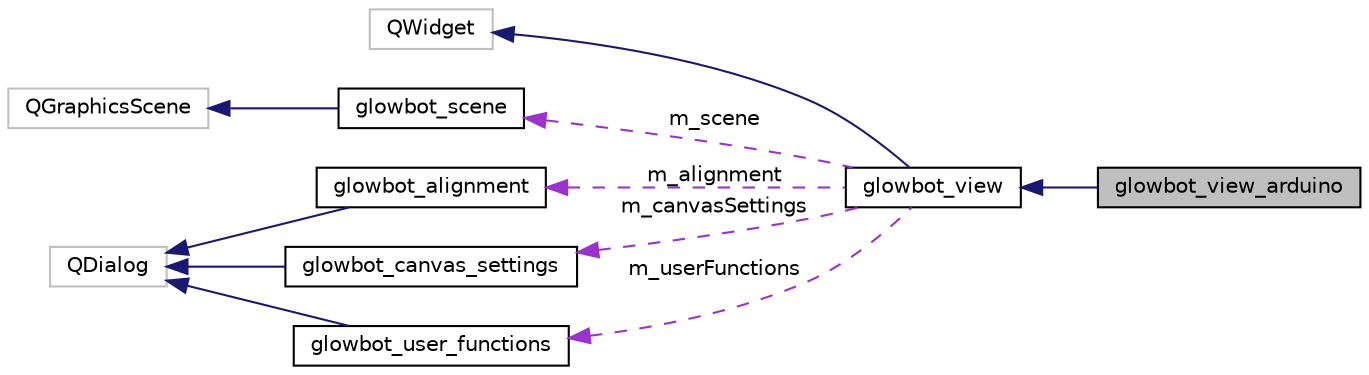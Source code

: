 digraph "glowbot_view_arduino"
{
  edge [fontname="Helvetica",fontsize="10",labelfontname="Helvetica",labelfontsize="10"];
  node [fontname="Helvetica",fontsize="10",shape=record];
  rankdir="LR";
  Node3 [label="glowbot_view_arduino",height=0.2,width=0.4,color="black", fillcolor="grey75", style="filled", fontcolor="black"];
  Node4 -> Node3 [dir="back",color="midnightblue",fontsize="10",style="solid",fontname="Helvetica"];
  Node4 [label="glowbot_view",height=0.2,width=0.4,color="black", fillcolor="white", style="filled",URL="$classglowbot__view.html"];
  Node5 -> Node4 [dir="back",color="midnightblue",fontsize="10",style="solid",fontname="Helvetica"];
  Node5 [label="QWidget",height=0.2,width=0.4,color="grey75", fillcolor="white", style="filled"];
  Node6 -> Node4 [dir="back",color="darkorchid3",fontsize="10",style="dashed",label=" m_scene" ,fontname="Helvetica"];
  Node6 [label="glowbot_scene",height=0.2,width=0.4,color="black", fillcolor="white", style="filled",URL="$classglowbot__scene.html"];
  Node7 -> Node6 [dir="back",color="midnightblue",fontsize="10",style="solid",fontname="Helvetica"];
  Node7 [label="QGraphicsScene",height=0.2,width=0.4,color="grey75", fillcolor="white", style="filled"];
  Node8 -> Node4 [dir="back",color="darkorchid3",fontsize="10",style="dashed",label=" m_alignment" ,fontname="Helvetica"];
  Node8 [label="glowbot_alignment",height=0.2,width=0.4,color="black", fillcolor="white", style="filled",URL="$classglowbot__alignment.html"];
  Node9 -> Node8 [dir="back",color="midnightblue",fontsize="10",style="solid",fontname="Helvetica"];
  Node9 [label="QDialog",height=0.2,width=0.4,color="grey75", fillcolor="white", style="filled"];
  Node10 -> Node4 [dir="back",color="darkorchid3",fontsize="10",style="dashed",label=" m_canvasSettings" ,fontname="Helvetica"];
  Node10 [label="glowbot_canvas_settings",height=0.2,width=0.4,color="black", fillcolor="white", style="filled",URL="$classglowbot__canvas__settings.html"];
  Node9 -> Node10 [dir="back",color="midnightblue",fontsize="10",style="solid",fontname="Helvetica"];
  Node11 -> Node4 [dir="back",color="darkorchid3",fontsize="10",style="dashed",label=" m_userFunctions" ,fontname="Helvetica"];
  Node11 [label="glowbot_user_functions",height=0.2,width=0.4,color="black", fillcolor="white", style="filled",URL="$classglowbot__user__functions.html"];
  Node9 -> Node11 [dir="back",color="midnightblue",fontsize="10",style="solid",fontname="Helvetica"];
}
